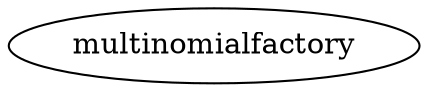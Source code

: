 /* Created by mdot for Matlab */
digraph m2html {

  multinomialfactory [URL="multinomialfactory.html"];
}